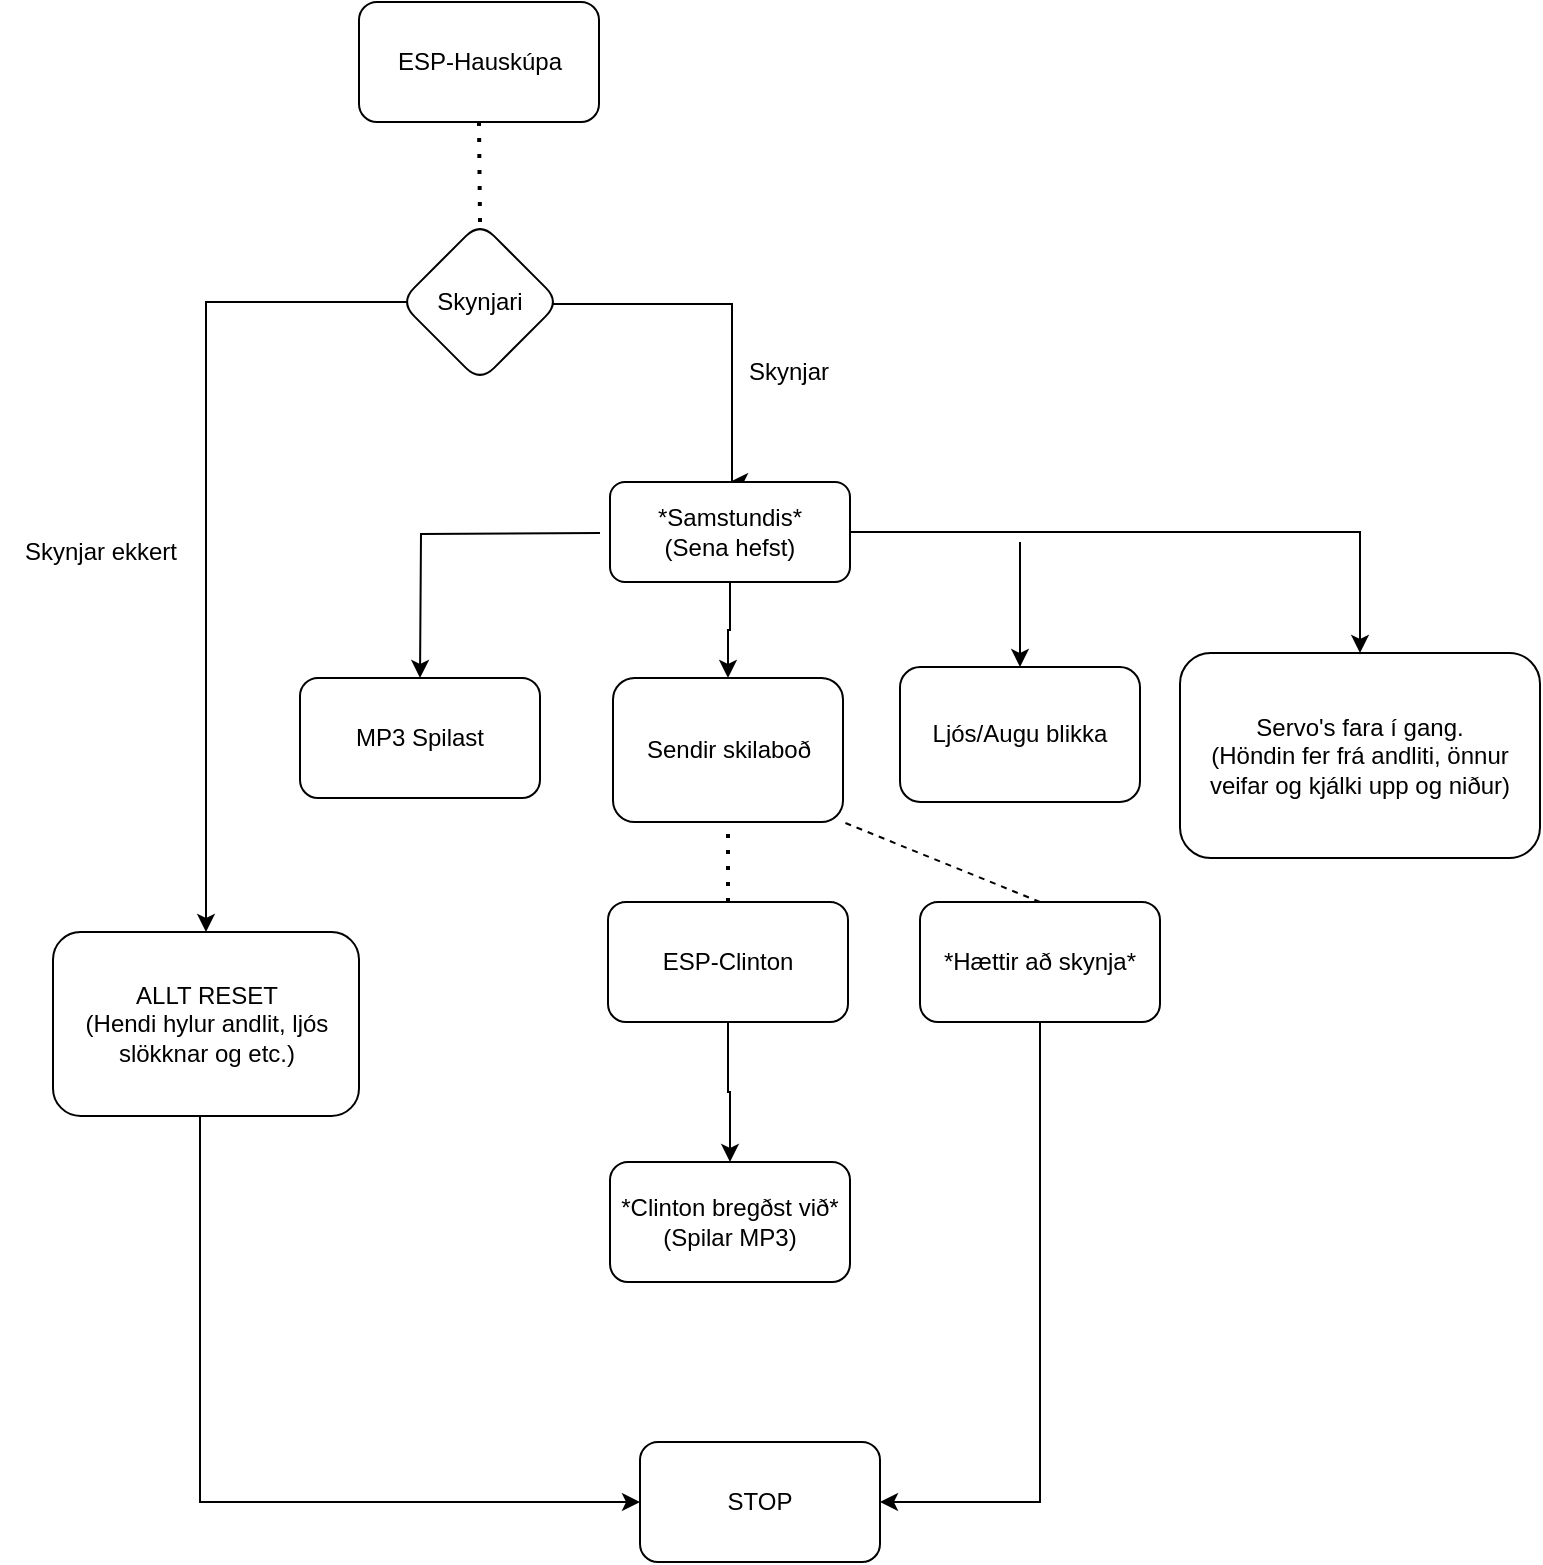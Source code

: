 <mxfile version="25.0.1">
  <diagram name="Page-1" id="ldoIOYNNErfKGSI_a5Oe">
    <mxGraphModel dx="1194" dy="796" grid="1" gridSize="10" guides="1" tooltips="1" connect="1" arrows="1" fold="1" page="1" pageScale="1" pageWidth="827" pageHeight="1169" math="0" shadow="0">
      <root>
        <mxCell id="0" />
        <mxCell id="1" parent="0" />
        <mxCell id="TV3thd5CLSKtif4FqCPg-66" value="" style="edgeStyle=orthogonalEdgeStyle;rounded=0;orthogonalLoop=1;jettySize=auto;html=1;" parent="1" source="TV3thd5CLSKtif4FqCPg-1" target="TV3thd5CLSKtif4FqCPg-35" edge="1">
          <mxGeometry relative="1" as="geometry" />
        </mxCell>
        <mxCell id="TV3thd5CLSKtif4FqCPg-1" value="ESP-Clinton" style="rounded=1;whiteSpace=wrap;html=1;" parent="1" vertex="1">
          <mxGeometry x="324" y="490" width="120" height="60" as="geometry" />
        </mxCell>
        <mxCell id="TV3thd5CLSKtif4FqCPg-4" value="ESP-Hauskúpa" style="rounded=1;whiteSpace=wrap;html=1;" parent="1" vertex="1">
          <mxGeometry x="199.5" y="40" width="120" height="60" as="geometry" />
        </mxCell>
        <mxCell id="TV3thd5CLSKtif4FqCPg-60" style="edgeStyle=orthogonalEdgeStyle;rounded=0;orthogonalLoop=1;jettySize=auto;html=1;exitX=1;exitY=1;exitDx=0;exitDy=0;entryX=0.5;entryY=0;entryDx=0;entryDy=0;" parent="1" edge="1">
          <mxGeometry relative="1" as="geometry">
            <mxPoint x="280" y="190" as="sourcePoint" />
            <mxPoint x="385" y="280.0" as="targetPoint" />
            <Array as="points">
              <mxPoint x="386" y="191" />
              <mxPoint x="386" y="280" />
            </Array>
          </mxGeometry>
        </mxCell>
        <mxCell id="TV3thd5CLSKtif4FqCPg-61" style="edgeStyle=orthogonalEdgeStyle;rounded=0;orthogonalLoop=1;jettySize=auto;html=1;exitX=0;exitY=1;exitDx=0;exitDy=0;entryX=0.5;entryY=0;entryDx=0;entryDy=0;" parent="1" source="TV3thd5CLSKtif4FqCPg-5" target="TV3thd5CLSKtif4FqCPg-55" edge="1">
          <mxGeometry relative="1" as="geometry">
            <Array as="points">
              <mxPoint x="240" y="190" />
              <mxPoint x="123" y="190" />
            </Array>
          </mxGeometry>
        </mxCell>
        <mxCell id="TV3thd5CLSKtif4FqCPg-5" value="Skynjari" style="rhombus;whiteSpace=wrap;html=1;rounded=1;" parent="1" vertex="1">
          <mxGeometry x="220" y="150" width="80" height="80" as="geometry" />
        </mxCell>
        <mxCell id="TV3thd5CLSKtif4FqCPg-27" style="edgeStyle=orthogonalEdgeStyle;rounded=0;orthogonalLoop=1;jettySize=auto;html=1;entryX=0.5;entryY=0;entryDx=0;entryDy=0;" parent="1" edge="1">
          <mxGeometry relative="1" as="geometry">
            <mxPoint x="320" y="305.5" as="sourcePoint" />
            <mxPoint x="230" y="378.0" as="targetPoint" />
          </mxGeometry>
        </mxCell>
        <mxCell id="TV3thd5CLSKtif4FqCPg-43" style="edgeStyle=orthogonalEdgeStyle;rounded=0;orthogonalLoop=1;jettySize=auto;html=1;entryX=0.5;entryY=0;entryDx=0;entryDy=0;" parent="1" source="TV3thd5CLSKtif4FqCPg-7" target="TV3thd5CLSKtif4FqCPg-12" edge="1">
          <mxGeometry relative="1" as="geometry">
            <mxPoint x="690" y="360" as="targetPoint" />
          </mxGeometry>
        </mxCell>
        <mxCell id="TV3thd5CLSKtif4FqCPg-73" value="" style="edgeStyle=orthogonalEdgeStyle;rounded=0;orthogonalLoop=1;jettySize=auto;html=1;" parent="1" source="TV3thd5CLSKtif4FqCPg-7" target="TV3thd5CLSKtif4FqCPg-46" edge="1">
          <mxGeometry relative="1" as="geometry" />
        </mxCell>
        <mxCell id="TV3thd5CLSKtif4FqCPg-7" value="*Samstundis*&lt;div&gt;(Sena hefst)&lt;/div&gt;" style="whiteSpace=wrap;html=1;rounded=1;" parent="1" vertex="1">
          <mxGeometry x="325" y="280" width="120" height="50" as="geometry" />
        </mxCell>
        <mxCell id="TV3thd5CLSKtif4FqCPg-11" value="MP3 Spilast" style="rounded=1;whiteSpace=wrap;html=1;" parent="1" vertex="1">
          <mxGeometry x="170" y="378" width="120" height="60" as="geometry" />
        </mxCell>
        <mxCell id="TV3thd5CLSKtif4FqCPg-12" value="Servo&#39;s fara í gang.&lt;div&gt;(Höndin fer frá andliti, önnur veifar og kjálki upp og niður)&lt;/div&gt;" style="rounded=1;whiteSpace=wrap;html=1;" parent="1" vertex="1">
          <mxGeometry x="610" y="365.5" width="180" height="102.5" as="geometry" />
        </mxCell>
        <mxCell id="TV3thd5CLSKtif4FqCPg-15" value="Ljós/Augu blikka" style="rounded=1;whiteSpace=wrap;html=1;" parent="1" vertex="1">
          <mxGeometry x="470" y="372.5" width="120" height="67.5" as="geometry" />
        </mxCell>
        <mxCell id="TV3thd5CLSKtif4FqCPg-30" value="" style="endArrow=none;dashed=1;html=1;dashPattern=1 3;strokeWidth=2;rounded=0;entryX=0.5;entryY=1;entryDx=0;entryDy=0;exitX=0.5;exitY=0;exitDx=0;exitDy=0;" parent="1" source="TV3thd5CLSKtif4FqCPg-5" target="TV3thd5CLSKtif4FqCPg-4" edge="1">
          <mxGeometry width="50" height="50" relative="1" as="geometry">
            <mxPoint x="450" y="170" as="sourcePoint" />
            <mxPoint x="500" y="120" as="targetPoint" />
          </mxGeometry>
        </mxCell>
        <mxCell id="TV3thd5CLSKtif4FqCPg-34" value="Skynjar" style="text;html=1;align=center;verticalAlign=middle;resizable=0;points=[];autosize=1;strokeColor=none;fillColor=none;" parent="1" vertex="1">
          <mxGeometry x="384" y="210" width="60" height="30" as="geometry" />
        </mxCell>
        <mxCell id="TV3thd5CLSKtif4FqCPg-35" value="*Clinton bregðst við*&lt;div&gt;(Spilar MP3)&lt;/div&gt;" style="whiteSpace=wrap;html=1;rounded=1;" parent="1" vertex="1">
          <mxGeometry x="325" y="620" width="120" height="60" as="geometry" />
        </mxCell>
        <mxCell id="TV3thd5CLSKtif4FqCPg-37" value="STOP" style="rounded=1;whiteSpace=wrap;html=1;" parent="1" vertex="1">
          <mxGeometry x="340" y="760" width="120" height="60" as="geometry" />
        </mxCell>
        <mxCell id="TV3thd5CLSKtif4FqCPg-41" value="Skynjar ekkert" style="text;html=1;align=center;verticalAlign=middle;resizable=0;points=[];autosize=1;strokeColor=none;fillColor=none;" parent="1" vertex="1">
          <mxGeometry x="20" y="300" width="100" height="30" as="geometry" />
        </mxCell>
        <mxCell id="TV3thd5CLSKtif4FqCPg-46" value="Sendir skilaboð" style="rounded=1;whiteSpace=wrap;html=1;" parent="1" vertex="1">
          <mxGeometry x="326.5" y="378" width="115" height="72" as="geometry" />
        </mxCell>
        <mxCell id="TV3thd5CLSKtif4FqCPg-53" value="" style="endArrow=classic;html=1;rounded=0;entryX=0.5;entryY=0;entryDx=0;entryDy=0;" parent="1" target="TV3thd5CLSKtif4FqCPg-15" edge="1">
          <mxGeometry width="50" height="50" relative="1" as="geometry">
            <mxPoint x="530" y="310" as="sourcePoint" />
            <mxPoint x="570" y="310" as="targetPoint" />
          </mxGeometry>
        </mxCell>
        <mxCell id="TV3thd5CLSKtif4FqCPg-57" style="edgeStyle=orthogonalEdgeStyle;rounded=0;orthogonalLoop=1;jettySize=auto;html=1;entryX=0;entryY=0.5;entryDx=0;entryDy=0;" parent="1" source="TV3thd5CLSKtif4FqCPg-55" target="TV3thd5CLSKtif4FqCPg-37" edge="1">
          <mxGeometry relative="1" as="geometry">
            <Array as="points">
              <mxPoint x="120" y="790" />
            </Array>
          </mxGeometry>
        </mxCell>
        <mxCell id="TV3thd5CLSKtif4FqCPg-55" value="ALLT RESET&lt;div&gt;(Hendi hylur andlit, ljós slökknar og etc.)&lt;/div&gt;" style="rounded=1;whiteSpace=wrap;html=1;" parent="1" vertex="1">
          <mxGeometry x="46.5" y="505" width="153" height="92" as="geometry" />
        </mxCell>
        <mxCell id="TV3thd5CLSKtif4FqCPg-65" value="" style="endArrow=none;dashed=1;html=1;dashPattern=1 3;strokeWidth=2;rounded=0;entryX=0.5;entryY=1;entryDx=0;entryDy=0;exitX=0.5;exitY=0;exitDx=0;exitDy=0;" parent="1" source="TV3thd5CLSKtif4FqCPg-1" target="TV3thd5CLSKtif4FqCPg-46" edge="1">
          <mxGeometry width="50" height="50" relative="1" as="geometry">
            <mxPoint x="370" y="500" as="sourcePoint" />
            <mxPoint x="420" y="450" as="targetPoint" />
          </mxGeometry>
        </mxCell>
        <mxCell id="TV3thd5CLSKtif4FqCPg-71" style="edgeStyle=orthogonalEdgeStyle;rounded=0;orthogonalLoop=1;jettySize=auto;html=1;entryX=1;entryY=0.5;entryDx=0;entryDy=0;" parent="1" source="TV3thd5CLSKtif4FqCPg-67" target="TV3thd5CLSKtif4FqCPg-37" edge="1">
          <mxGeometry relative="1" as="geometry">
            <mxPoint x="540" y="800" as="targetPoint" />
            <Array as="points">
              <mxPoint x="540" y="790" />
            </Array>
          </mxGeometry>
        </mxCell>
        <mxCell id="TV3thd5CLSKtif4FqCPg-67" value="*Hættir að skynja*" style="rounded=1;whiteSpace=wrap;html=1;" parent="1" vertex="1">
          <mxGeometry x="480" y="490" width="120" height="60" as="geometry" />
        </mxCell>
        <mxCell id="TV3thd5CLSKtif4FqCPg-75" value="" style="endArrow=none;dashed=1;html=1;rounded=0;entryX=1;entryY=1;entryDx=0;entryDy=0;exitX=0.5;exitY=0;exitDx=0;exitDy=0;" parent="1" source="TV3thd5CLSKtif4FqCPg-67" target="TV3thd5CLSKtif4FqCPg-46" edge="1">
          <mxGeometry width="50" height="50" relative="1" as="geometry">
            <mxPoint x="450" y="500" as="sourcePoint" />
            <mxPoint x="500" y="450" as="targetPoint" />
          </mxGeometry>
        </mxCell>
      </root>
    </mxGraphModel>
  </diagram>
</mxfile>
